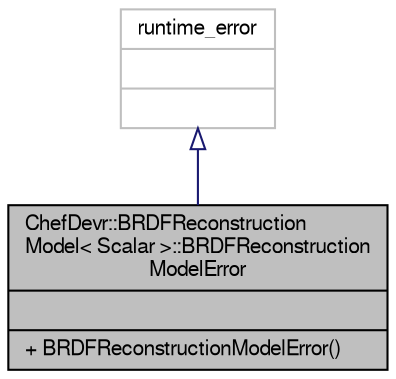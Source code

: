 digraph "ChefDevr::BRDFReconstructionModel&lt; Scalar &gt;::BRDFReconstructionModelError"
{
 // LATEX_PDF_SIZE
  edge [fontname="FreeSans",fontsize="10",labelfontname="FreeSans",labelfontsize="10"];
  node [fontname="FreeSans",fontsize="10",shape=record];
  Node2 [label="{ChefDevr::BRDFReconstruction\lModel\< Scalar \>::BRDFReconstruction\lModelError\n||+ BRDFReconstructionModelError()\l}",height=0.2,width=0.4,color="black", fillcolor="grey75", style="filled", fontcolor="black",tooltip=" "];
  Node3 -> Node2 [dir="back",color="midnightblue",fontsize="10",style="solid",arrowtail="onormal",fontname="FreeSans"];
  Node3 [label="{runtime_error\n||}",height=0.2,width=0.4,color="grey75", fillcolor="white", style="filled",tooltip=" "];
}
